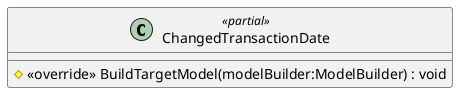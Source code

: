 @startuml
class ChangedTransactionDate <<partial>> {
    # <<override>> BuildTargetModel(modelBuilder:ModelBuilder) : void
}
@enduml
